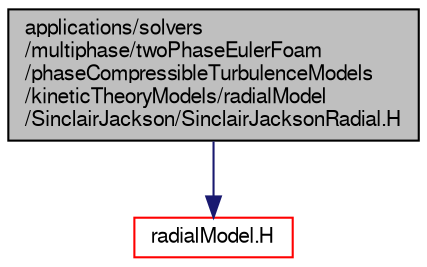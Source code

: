 digraph "applications/solvers/multiphase/twoPhaseEulerFoam/phaseCompressibleTurbulenceModels/kineticTheoryModels/radialModel/SinclairJackson/SinclairJacksonRadial.H"
{
  bgcolor="transparent";
  edge [fontname="FreeSans",fontsize="10",labelfontname="FreeSans",labelfontsize="10"];
  node [fontname="FreeSans",fontsize="10",shape=record];
  Node0 [label="applications/solvers\l/multiphase/twoPhaseEulerFoam\l/phaseCompressibleTurbulenceModels\l/kineticTheoryModels/radialModel\l/SinclairJackson/SinclairJacksonRadial.H",height=0.2,width=0.4,color="black", fillcolor="grey75", style="filled", fontcolor="black"];
  Node0 -> Node1 [color="midnightblue",fontsize="10",style="solid",fontname="FreeSans"];
  Node1 [label="radialModel.H",height=0.2,width=0.4,color="red",URL="$a20912.html"];
}
